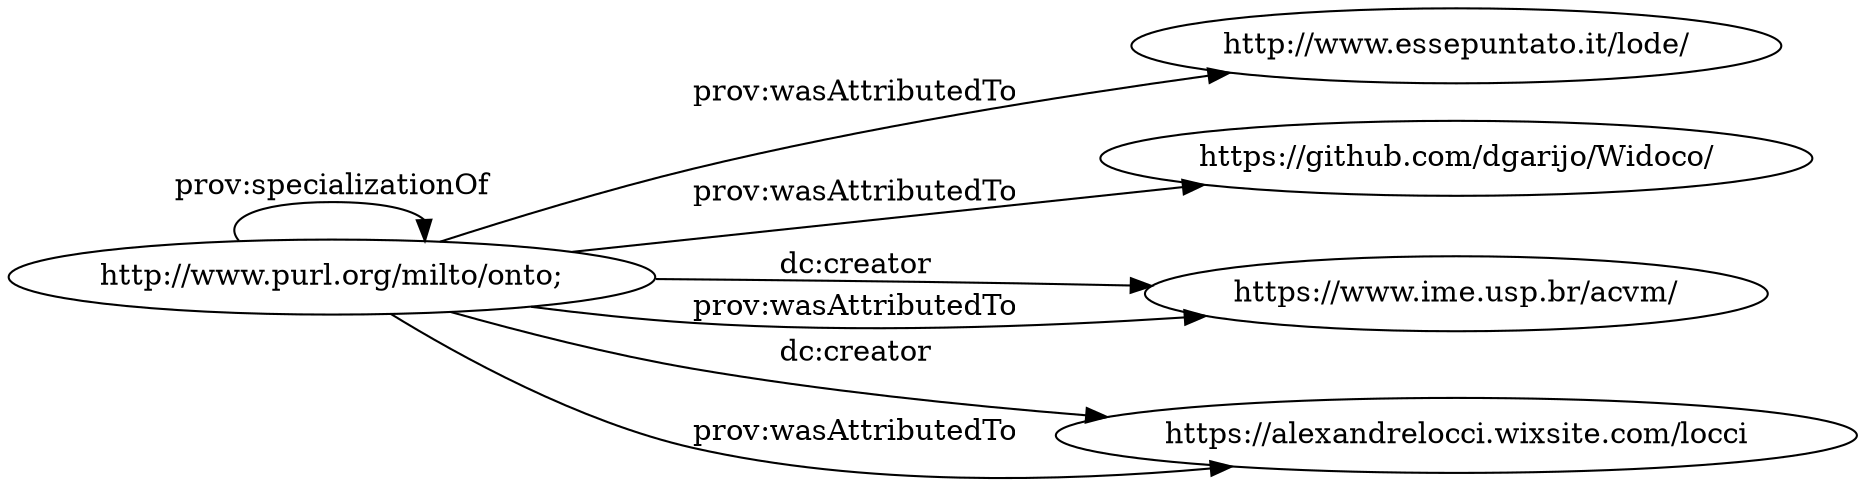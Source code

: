 digraph ar2dtool_diagram { 
rankdir=LR;
size="1501"
	"http://www.purl.org/milto/onto;" -> "http://www.purl.org/milto/onto;" [ label = "prov:specializationOf" ];
	"http://www.purl.org/milto/onto;" -> "http://www.essepuntato.it/lode/" [ label = "prov:wasAttributedTo" ];
	"http://www.purl.org/milto/onto;" -> "https://github.com/dgarijo/Widoco/" [ label = "prov:wasAttributedTo" ];
	"http://www.purl.org/milto/onto;" -> "https://www.ime.usp.br/acvm/" [ label = "dc:creator" ];
	"http://www.purl.org/milto/onto;" -> "https://www.ime.usp.br/acvm/" [ label = "prov:wasAttributedTo" ];
	"http://www.purl.org/milto/onto;" -> "https://alexandrelocci.wixsite.com/locci" [ label = "dc:creator" ];
	"http://www.purl.org/milto/onto;" -> "https://alexandrelocci.wixsite.com/locci" [ label = "prov:wasAttributedTo" ];

}
